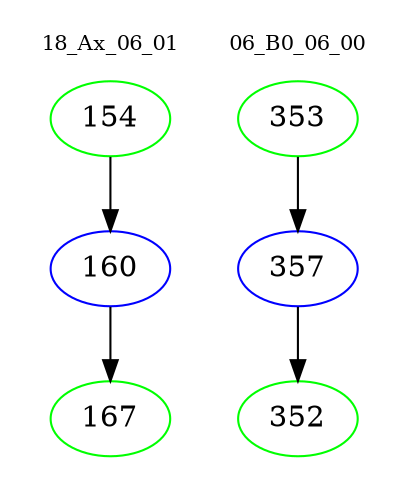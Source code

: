 digraph{
subgraph cluster_0 {
color = white
label = "18_Ax_06_01";
fontsize=10;
T0_154 [label="154", color="green"]
T0_154 -> T0_160 [color="black"]
T0_160 [label="160", color="blue"]
T0_160 -> T0_167 [color="black"]
T0_167 [label="167", color="green"]
}
subgraph cluster_1 {
color = white
label = "06_B0_06_00";
fontsize=10;
T1_353 [label="353", color="green"]
T1_353 -> T1_357 [color="black"]
T1_357 [label="357", color="blue"]
T1_357 -> T1_352 [color="black"]
T1_352 [label="352", color="green"]
}
}
